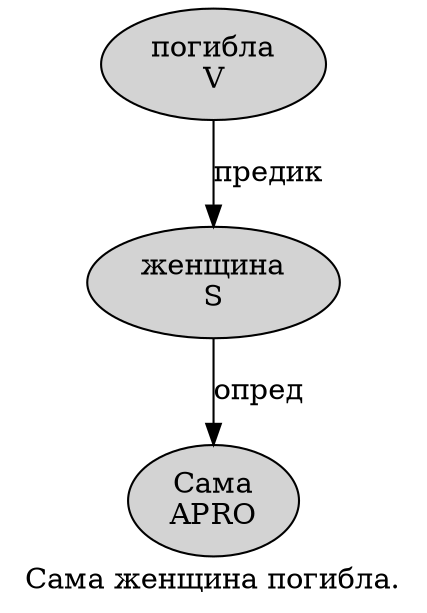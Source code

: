 digraph SENTENCE_1006 {
	graph [label="Сама женщина погибла."]
	node [style=filled]
		0 [label="Сама
APRO" color="" fillcolor=lightgray penwidth=1 shape=ellipse]
		1 [label="женщина
S" color="" fillcolor=lightgray penwidth=1 shape=ellipse]
		2 [label="погибла
V" color="" fillcolor=lightgray penwidth=1 shape=ellipse]
			1 -> 0 [label="опред"]
			2 -> 1 [label="предик"]
}